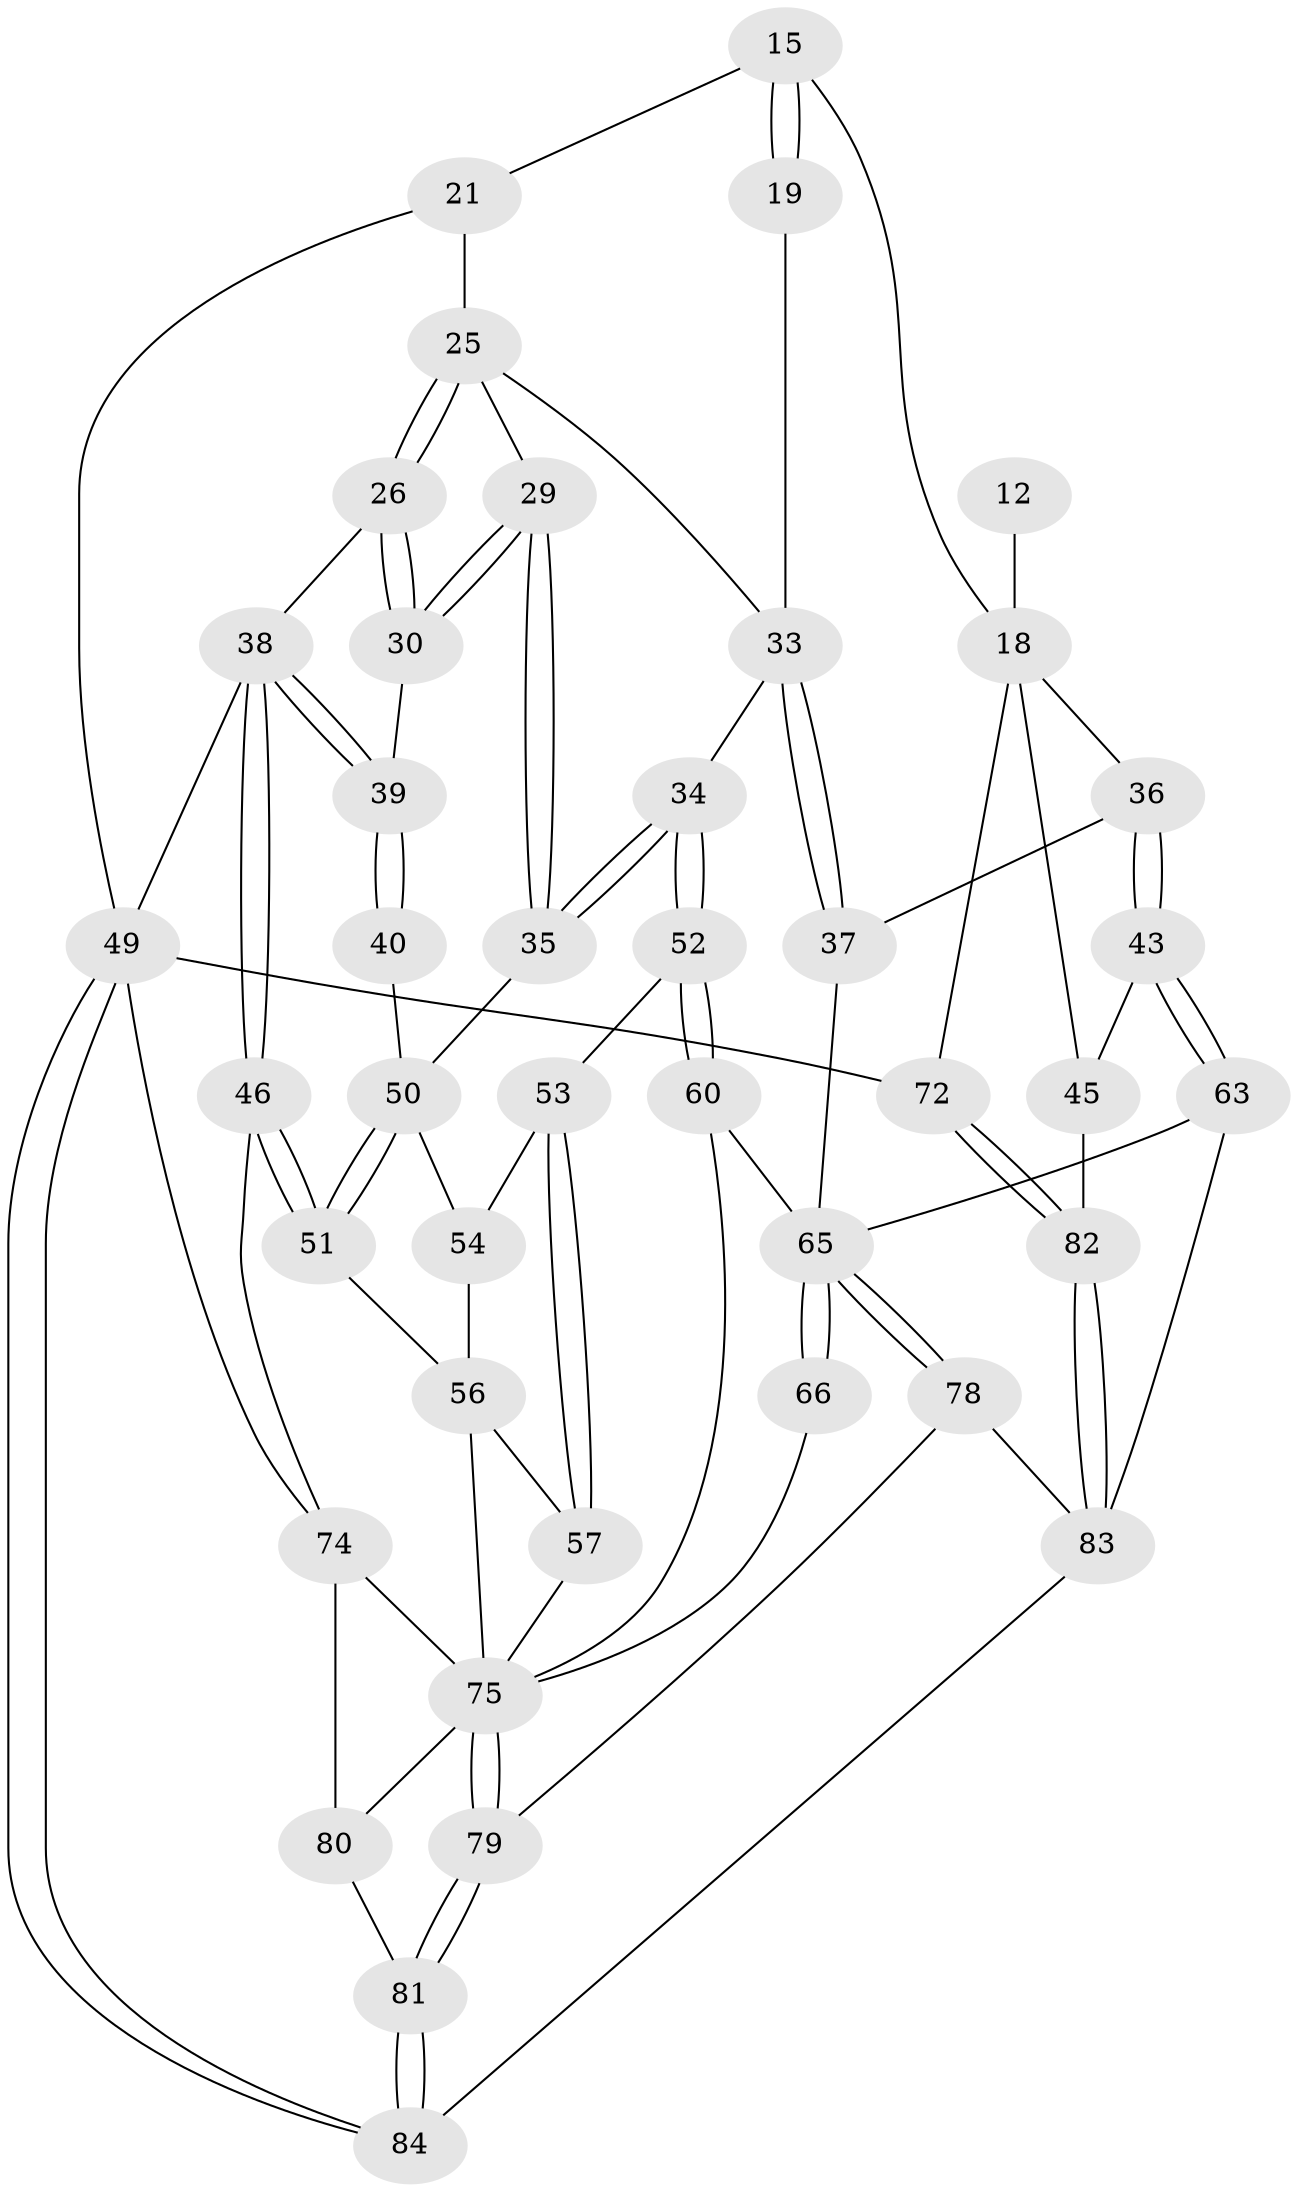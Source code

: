 // original degree distribution, {3: 0.023809523809523808, 4: 0.20238095238095238, 6: 0.17857142857142858, 5: 0.5952380952380952}
// Generated by graph-tools (version 1.1) at 2025/01/03/09/25 05:01:34]
// undirected, 42 vertices, 94 edges
graph export_dot {
graph [start="1"]
  node [color=gray90,style=filled];
  12 [pos="+0.814817899803841+0.0963864910646599"];
  15 [pos="+0.6584089924927478+0.20214741983440065",super="+8+9"];
  18 [pos="+0.8756609683338198+0.3036520295852585",super="+17+14"];
  19 [pos="+0.5014491125470121+0.21947571371917615"];
  21 [pos="+0.3034241263437391+0.11597720148224973",super="+20"];
  25 [pos="+0.23621360084629234+0.2070160960234576",super="+24"];
  26 [pos="+0.1574165034381558+0.2225716747073226"];
  29 [pos="+0.30847201223840526+0.3715545521042238"];
  30 [pos="+0.1493617741403596+0.3163799221831787"];
  33 [pos="+0.4419004378057866+0.4397510369523716",super="+22"];
  34 [pos="+0.39502507934384107+0.45189200819086645"];
  35 [pos="+0.3120615757434374+0.3866159909027823"];
  36 [pos="+0.5860826394551266+0.48798848368625236"];
  37 [pos="+0.5823237127566887+0.4888431690605699"];
  38 [pos="+0+0.4069478045200004",super="+28+27"];
  39 [pos="+0+0.38961010617008174",super="+32+31"];
  40 [pos="+0.15037184665001063+0.4030736269133024"];
  43 [pos="+0.7219916535266645+0.5861623484414331"];
  45 [pos="+0.8664304378473151+0.5916487711257312",super="+44+42"];
  46 [pos="+0+0.6342221241604515"];
  49 [pos="+0+1",super="+4"];
  50 [pos="+0.14977263086669634+0.4607660138825599",super="+41"];
  51 [pos="+0+0.6060085654179045"];
  52 [pos="+0.3878665698772686+0.4633609116479191"];
  53 [pos="+0.2932913133624605+0.5112934463163719"];
  54 [pos="+0.2202427475704148+0.5195672690359842"];
  56 [pos="+0+0.617778652014458",super="+55"];
  57 [pos="+0.2762091710937646+0.6654509094697987"];
  60 [pos="+0.36533669783722555+0.6863835220933513"];
  63 [pos="+0.6506438304016298+0.7667774987261649"];
  65 [pos="+0.5567406101421574+0.8340600526903796",super="+64+59"];
  66 [pos="+0.5199643883139385+0.819332119307162"];
  72 [pos="+1+1",super="+3"];
  74 [pos="+0.20563629688140717+0.7885830418682277",super="+48"];
  75 [pos="+0.38678120448676695+0.8254536282799484",super="+73+70"];
  78 [pos="+0.5620325392338932+0.9033728213811094"];
  79 [pos="+0.4007354363255612+0.9842168494719954"];
  80 [pos="+0.2425319548247985+0.9154241528865386",super="+76"];
  81 [pos="+0.34688683371516976+1"];
  82 [pos="+1+1",super="+68+71"];
  83 [pos="+0.6733328034115796+1",super="+77"];
  84 [pos="+0.3474471167675639+1"];
  12 -- 18 [weight=3];
  15 -- 19 [weight=2];
  15 -- 19;
  15 -- 18 [weight=2];
  15 -- 21;
  18 -- 36;
  18 -- 72 [weight=2];
  18 -- 45 [weight=2];
  19 -- 33;
  21 -- 25 [weight=2];
  21 -- 49;
  25 -- 26;
  25 -- 26;
  25 -- 29;
  25 -- 33;
  26 -- 30;
  26 -- 30;
  26 -- 38;
  29 -- 30;
  29 -- 30;
  29 -- 35;
  29 -- 35;
  30 -- 39;
  33 -- 34;
  33 -- 37;
  33 -- 37;
  34 -- 35;
  34 -- 35;
  34 -- 52;
  34 -- 52;
  35 -- 50;
  36 -- 37;
  36 -- 43;
  36 -- 43;
  37 -- 65;
  38 -- 39 [weight=2];
  38 -- 39;
  38 -- 46;
  38 -- 46;
  38 -- 49;
  39 -- 40 [weight=2];
  39 -- 40;
  40 -- 50;
  43 -- 63;
  43 -- 63;
  43 -- 45;
  45 -- 82 [weight=2];
  46 -- 51;
  46 -- 51;
  46 -- 74;
  49 -- 84;
  49 -- 84;
  49 -- 72 [weight=2];
  49 -- 74;
  50 -- 51;
  50 -- 51;
  50 -- 54;
  51 -- 56;
  52 -- 53;
  52 -- 60;
  52 -- 60;
  53 -- 54;
  53 -- 57;
  53 -- 57;
  54 -- 56;
  56 -- 75;
  56 -- 57;
  57 -- 75;
  60 -- 65;
  60 -- 75;
  63 -- 65;
  63 -- 83;
  65 -- 66 [weight=2];
  65 -- 66;
  65 -- 78;
  65 -- 78;
  66 -- 75;
  72 -- 82 [weight=2];
  72 -- 82;
  74 -- 80 [weight=2];
  74 -- 75;
  75 -- 79;
  75 -- 79;
  75 -- 80;
  78 -- 79;
  78 -- 83;
  79 -- 81;
  79 -- 81;
  80 -- 81;
  81 -- 84;
  81 -- 84;
  82 -- 83 [weight=2];
  82 -- 83;
  83 -- 84;
}

